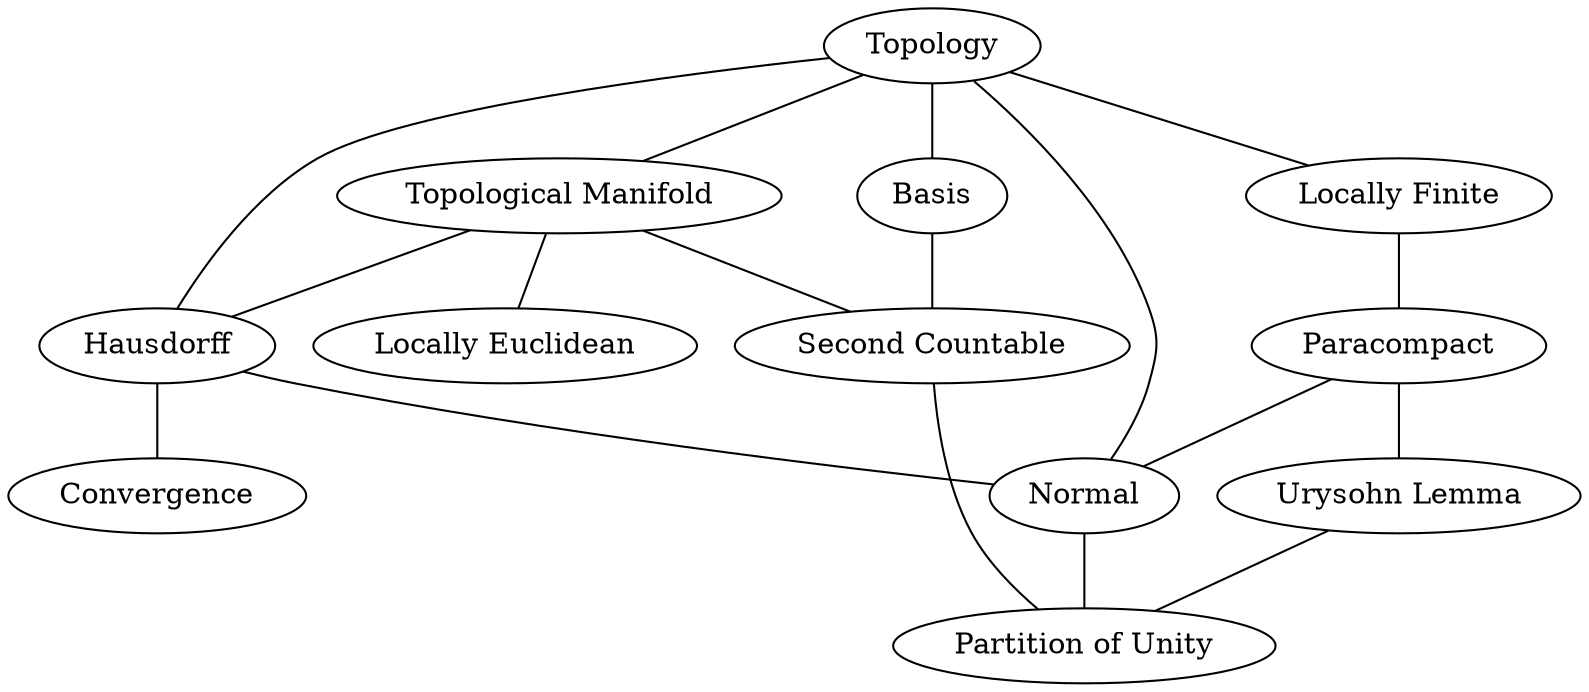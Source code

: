 graph G {
    "Topological Manifold" -- Hausdorff;
    "Topological Manifold" -- "Locally Euclidean";
    "Topological Manifold" -- "Second Countable";
    Topology -- "Topological Manifold";
    Topology -- Hausdorff;
    Topology -- Basis;
    Topology -- "Locally Finite";
    "Locally Finite" -- Paracompact;
    Basis -- "Second Countable";
    Hausdorff -- Convergence;
    Paracompact -- "Urysohn Lemma";
    "Urysohn Lemma" -- "Partition of Unity";
    "Second Countable" -- "Partition of Unity";
    Topology -- Normal;
    Hausdorff -- Normal;
    Paracompact -- Normal;
    Normal -- "Partition of Unity";
}